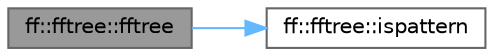 digraph "ff::fftree::fftree"
{
 // LATEX_PDF_SIZE
  bgcolor="transparent";
  edge [fontname=Helvetica,fontsize=10,labelfontname=Helvetica,labelfontsize=10];
  node [fontname=Helvetica,fontsize=10,shape=box,height=0.2,width=0.4];
  rankdir="LR";
  Node1 [id="Node000001",label="ff::fftree::fftree",height=0.2,width=0.4,color="gray40", fillcolor="grey60", style="filled", fontcolor="black",tooltip=" "];
  Node1 -> Node2 [id="edge1_Node000001_Node000002",color="steelblue1",style="solid",tooltip=" "];
  Node2 [id="Node000002",label="ff::fftree::ispattern",height=0.2,width=0.4,color="grey40", fillcolor="white", style="filled",URL="$structff_1_1fftree.html#a8d9e031f8a3df59da731ef99f7de24ac",tooltip=" "];
}

